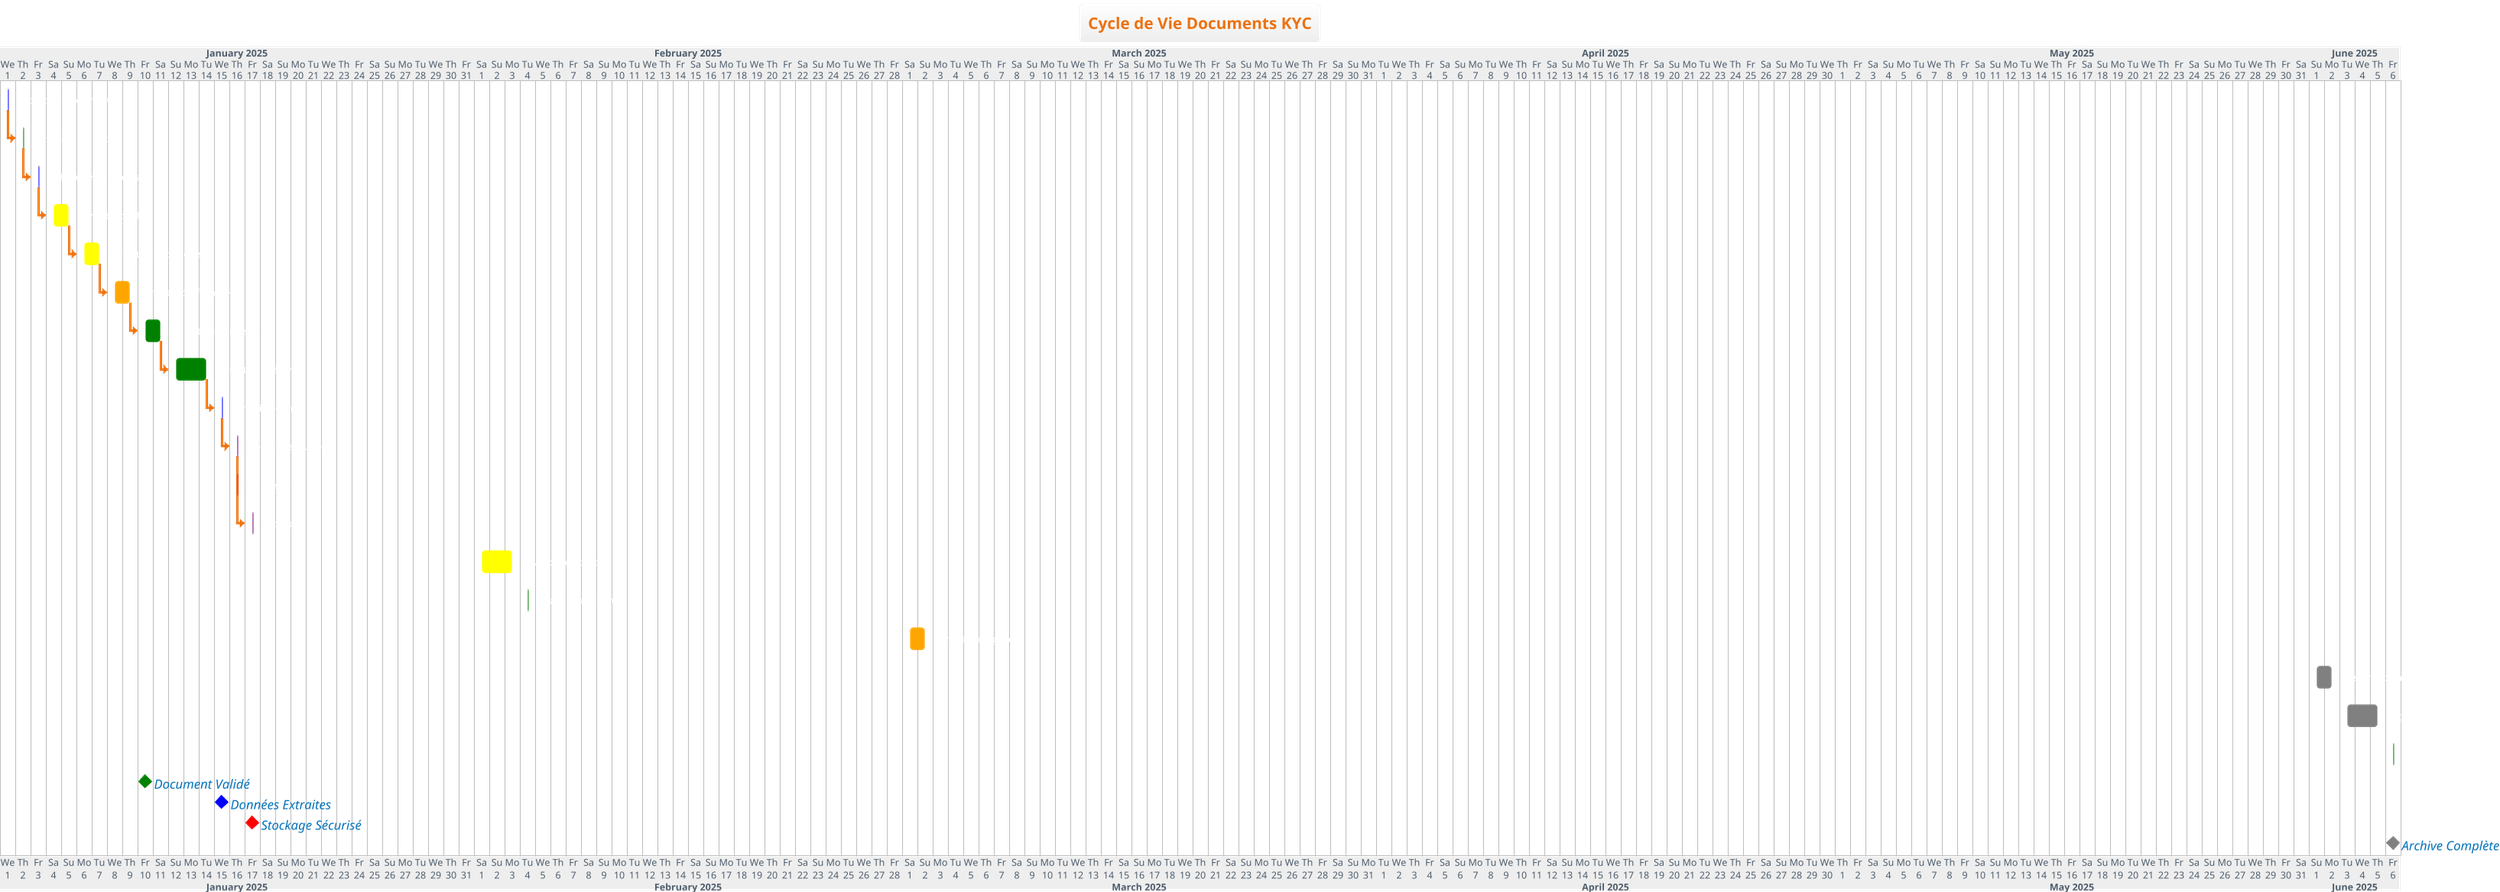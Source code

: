 @startgantt
!theme aws-orange
title Cycle de Vie Documents KYC

Project starts 2025-01-01

' === PHASE 1: COLLECTE ===
[Réception documents] starts 2025-01-01 and lasts 1 days
[Réception documents] is colored in Blue

[Classification auto] starts 2025-01-02 and lasts 1 days
[Classification auto] is colored in Green

[Indexation metadata] starts 2025-01-03 and lasts 1 days
[Indexation metadata] is colored in Blue

' === PHASE 2: VALIDATION ===
[Contrôle qualité] starts 2025-01-04 and lasts 2 days
[Contrôle qualité] is colored in Yellow

[Validation technique] starts 2025-01-06 and lasts 2 days
[Validation technique] is colored in Yellow

[Contrôle conformité] starts 2025-01-08 and lasts 2 days
[Contrôle conformité] is colored in Orange

' === PHASE 3: TRAITEMENT ===
[Extraction données] starts 2025-01-10 and lasts 2 days
[Extraction données] is colored in Green

[Validation métier] starts 2025-01-12 and lasts 3 days
[Validation métier] is colored in Green

[Enrichissement] starts 2025-01-15 and lasts 1 days
[Enrichissement] is colored in Blue

' === PHASE 4: STOCKAGE ===
[Stockage sécurisé] starts 2025-01-16 and lasts 1 days
[Stockage sécurisé] is colored in Purple

[Chiffrement] starts 2025-01-16 and lasts 1 days
[Chiffrement] is colored in Red

[Backup] starts 2025-01-17 and lasts 1 days
[Backup] is colored in Purple

' === PHASE 5: MAINTENANCE ===
[Révision périodique] starts 2025-02-01 and lasts 3 days
[Révision périodique] is colored in Yellow

[Mise à jour statut] starts 2025-02-04 and lasts 1 days
[Mise à jour statut] is colored in Green

[Contrôle intégrité] starts 2025-03-01 and lasts 2 days
[Contrôle intégrité] is colored in Orange

' === PHASE 6: ARCHIVAGE ===
[Préparation archivage] starts 2025-06-01 and lasts 2 days
[Préparation archivage] is colored in Gray

[Migration archive] starts 2025-06-03 and lasts 3 days
[Migration archive] is colored in Gray

[Validation archivage] starts 2025-06-06 and lasts 1 days
[Validation archivage] is colored in Green

' === JALONS CRITIQUES ===
[Document Validé] happens 2025-01-10
[Document Validé] is colored in Green

[Données Extraites] happens 2025-01-15
[Données Extraites] is colored in Blue

[Stockage Sécurisé] happens 2025-01-17
[Stockage Sécurisé] is colored in Red

[Archive Complète] happens 2025-06-06
[Archive Complète] is colored in Gray

' === DÉPENDANCES ===
[Classification auto] starts after [Réception documents]'s end
[Indexation metadata] starts after [Classification auto]'s end
[Contrôle qualité] starts after [Indexation metadata]'s end
[Validation technique] starts after [Contrôle qualité]'s end
[Contrôle conformité] starts after [Validation technique]'s end
[Extraction données] starts after [Contrôle conformité]'s end
[Validation métier] starts after [Extraction données]'s end
[Enrichissement] starts after [Validation métier]'s end
[Stockage sécurisé] starts after [Enrichissement]'s end
[Backup] starts after [Stockage sécurisé]'s end

@endgantt
